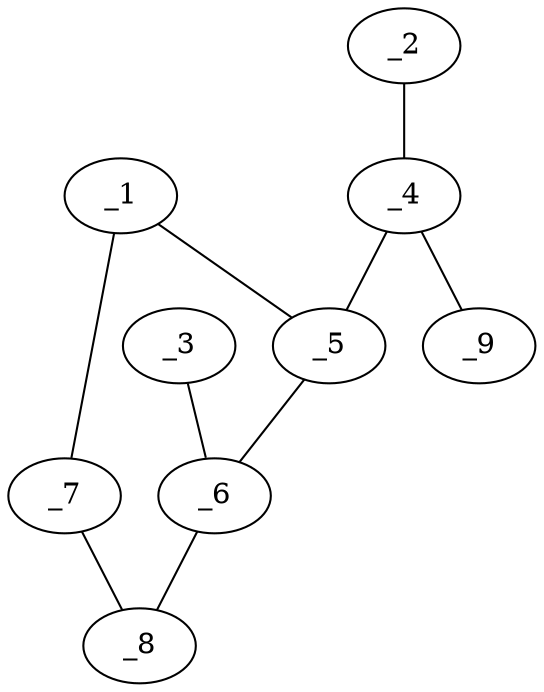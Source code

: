 graph molid684032 {
	_1	 [charge=0,
		chem=4,
		symbol="N  ",
		x="4.5691",
		y="-0.5684"];
	_5	 [charge=0,
		chem=1,
		symbol="C  ",
		x="3.7601",
		y="0.0194"];
	_1 -- _5	 [valence=1];
	_7	 [charge=0,
		chem=4,
		symbol="N  ",
		x="4.2601",
		y="-1.5194"];
	_1 -- _7	 [valence=2];
	_2	 [charge=0,
		chem=2,
		symbol="O  ",
		x="4.6261",
		y="1.5194"];
	_4	 [charge=0,
		chem=1,
		symbol="C  ",
		x="3.7601",
		y="1.0194"];
	_2 -- _4	 [valence=2];
	_3	 [charge=0,
		chem=7,
		symbol="Cl ",
		x=2,
		y="-0.2593"];
	_6	 [charge=0,
		chem=1,
		symbol="C  ",
		x="2.9511",
		y="-0.5684"];
	_3 -- _6	 [valence=1];
	_4 -- _5	 [valence=1];
	_9	 [charge=0,
		chem=2,
		symbol="O  ",
		x="2.8941",
		y="1.5194"];
	_4 -- _9	 [valence=1];
	_5 -- _6	 [valence=2];
	_8	 [charge=0,
		chem=4,
		symbol="N  ",
		x="3.2601",
		y="-1.5194"];
	_6 -- _8	 [valence=1];
	_7 -- _8	 [valence=1];
}
